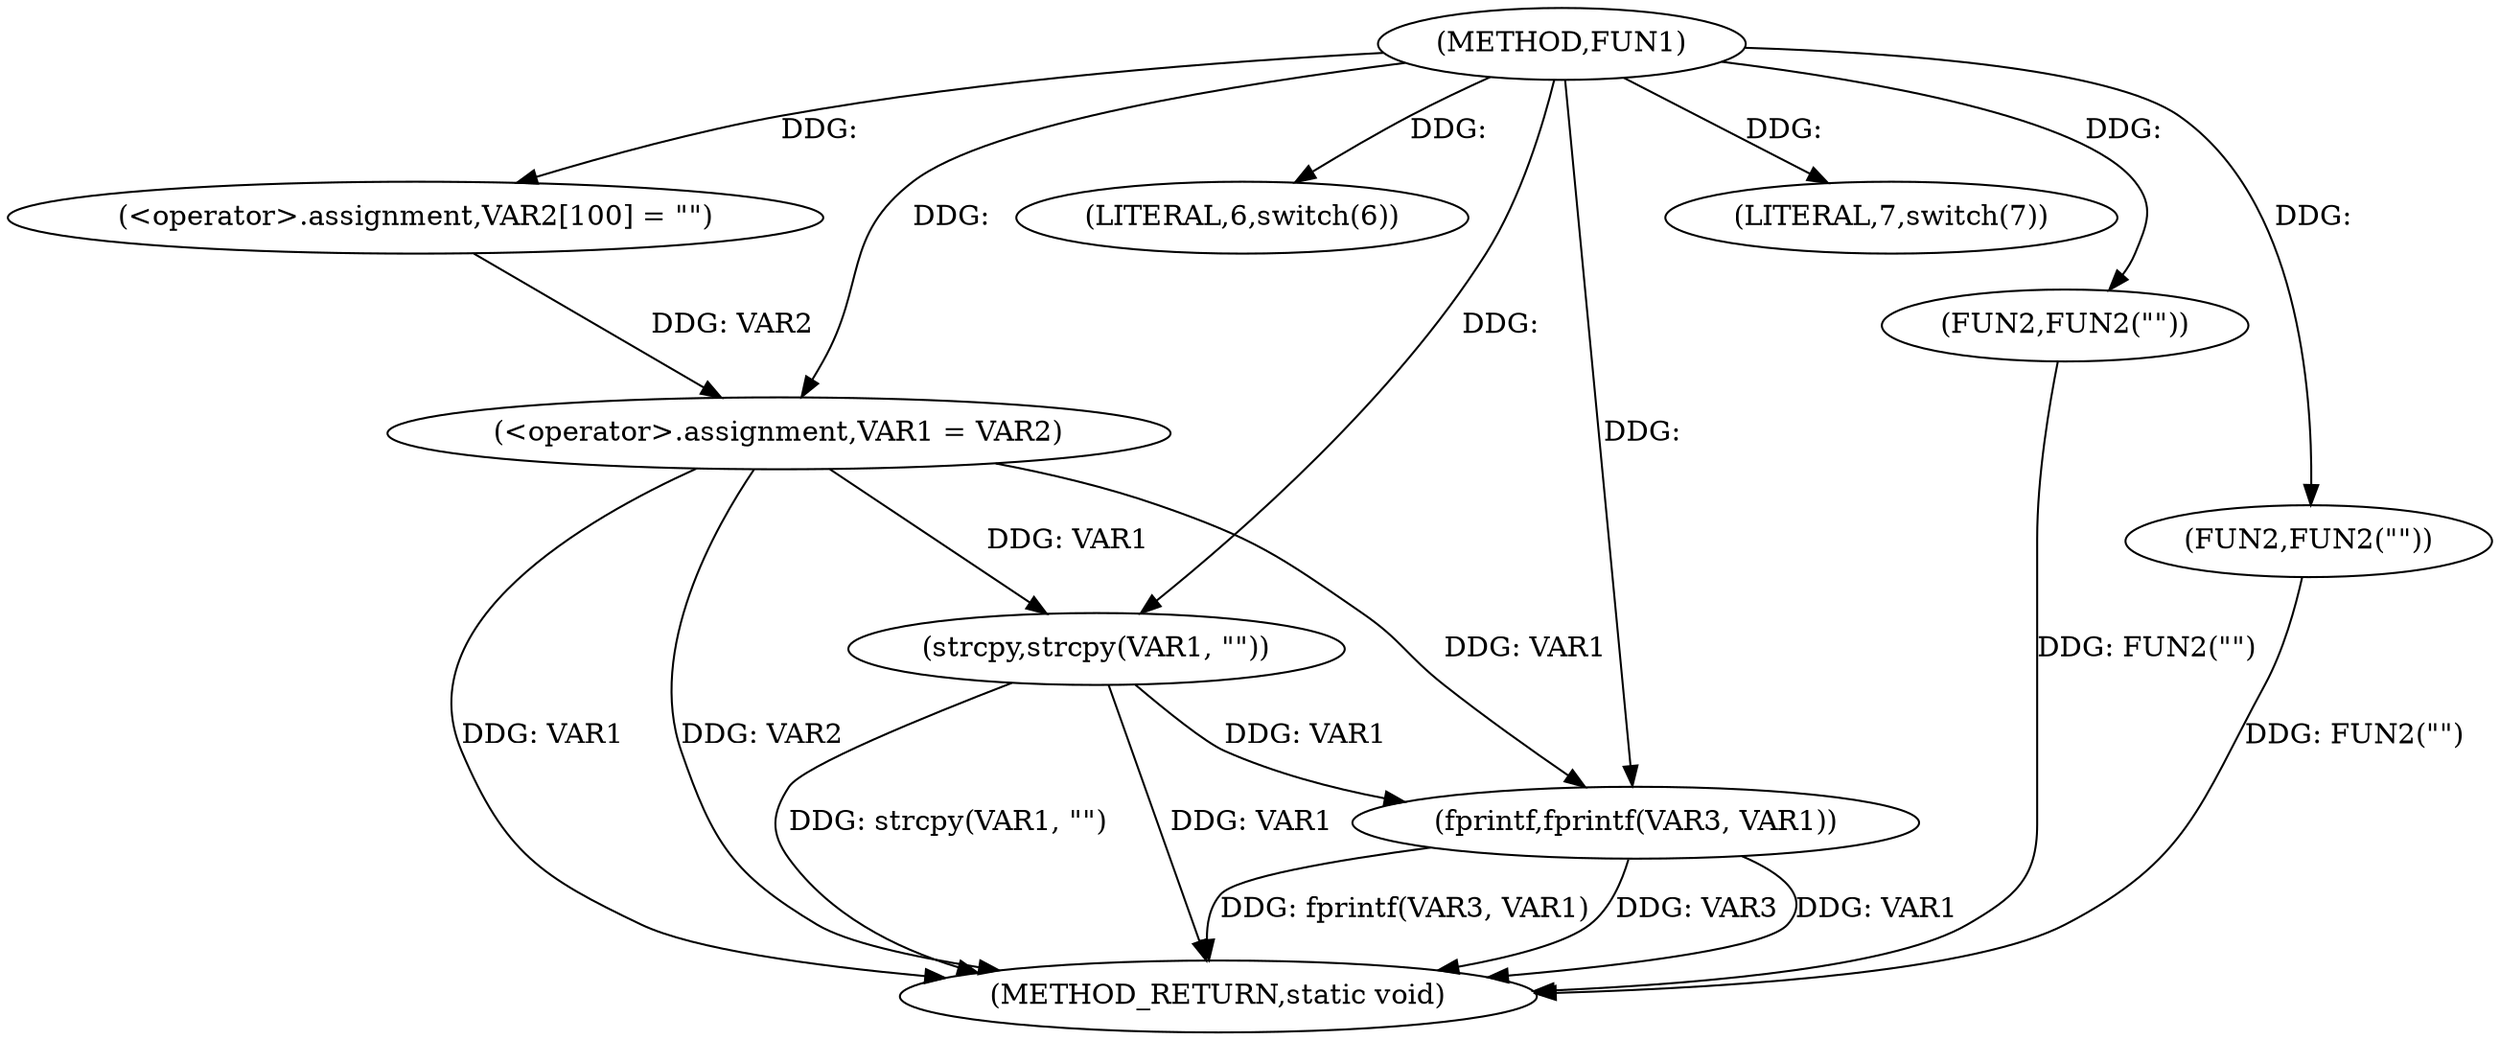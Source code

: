 digraph FUN1 {  
"1000100" [label = "(METHOD,FUN1)" ]
"1000134" [label = "(METHOD_RETURN,static void)" ]
"1000104" [label = "(<operator>.assignment,VAR2[100] = \"\")" ]
"1000107" [label = "(<operator>.assignment,VAR1 = VAR2)" ]
"1000111" [label = "(LITERAL,6,switch(6))" ]
"1000114" [label = "(strcpy,strcpy(VAR1, \"\"))" ]
"1000119" [label = "(FUN2,FUN2(\"\"))" ]
"1000123" [label = "(LITERAL,7,switch(7))" ]
"1000126" [label = "(fprintf,fprintf(VAR3, VAR1))" ]
"1000131" [label = "(FUN2,FUN2(\"\"))" ]
  "1000126" -> "1000134"  [ label = "DDG: fprintf(VAR3, VAR1)"] 
  "1000107" -> "1000134"  [ label = "DDG: VAR1"] 
  "1000114" -> "1000134"  [ label = "DDG: strcpy(VAR1, \"\")"] 
  "1000114" -> "1000134"  [ label = "DDG: VAR1"] 
  "1000126" -> "1000134"  [ label = "DDG: VAR3"] 
  "1000126" -> "1000134"  [ label = "DDG: VAR1"] 
  "1000119" -> "1000134"  [ label = "DDG: FUN2(\"\")"] 
  "1000107" -> "1000134"  [ label = "DDG: VAR2"] 
  "1000131" -> "1000134"  [ label = "DDG: FUN2(\"\")"] 
  "1000100" -> "1000104"  [ label = "DDG: "] 
  "1000104" -> "1000107"  [ label = "DDG: VAR2"] 
  "1000100" -> "1000107"  [ label = "DDG: "] 
  "1000100" -> "1000111"  [ label = "DDG: "] 
  "1000107" -> "1000114"  [ label = "DDG: VAR1"] 
  "1000100" -> "1000114"  [ label = "DDG: "] 
  "1000100" -> "1000119"  [ label = "DDG: "] 
  "1000100" -> "1000123"  [ label = "DDG: "] 
  "1000100" -> "1000126"  [ label = "DDG: "] 
  "1000107" -> "1000126"  [ label = "DDG: VAR1"] 
  "1000114" -> "1000126"  [ label = "DDG: VAR1"] 
  "1000100" -> "1000131"  [ label = "DDG: "] 
}
